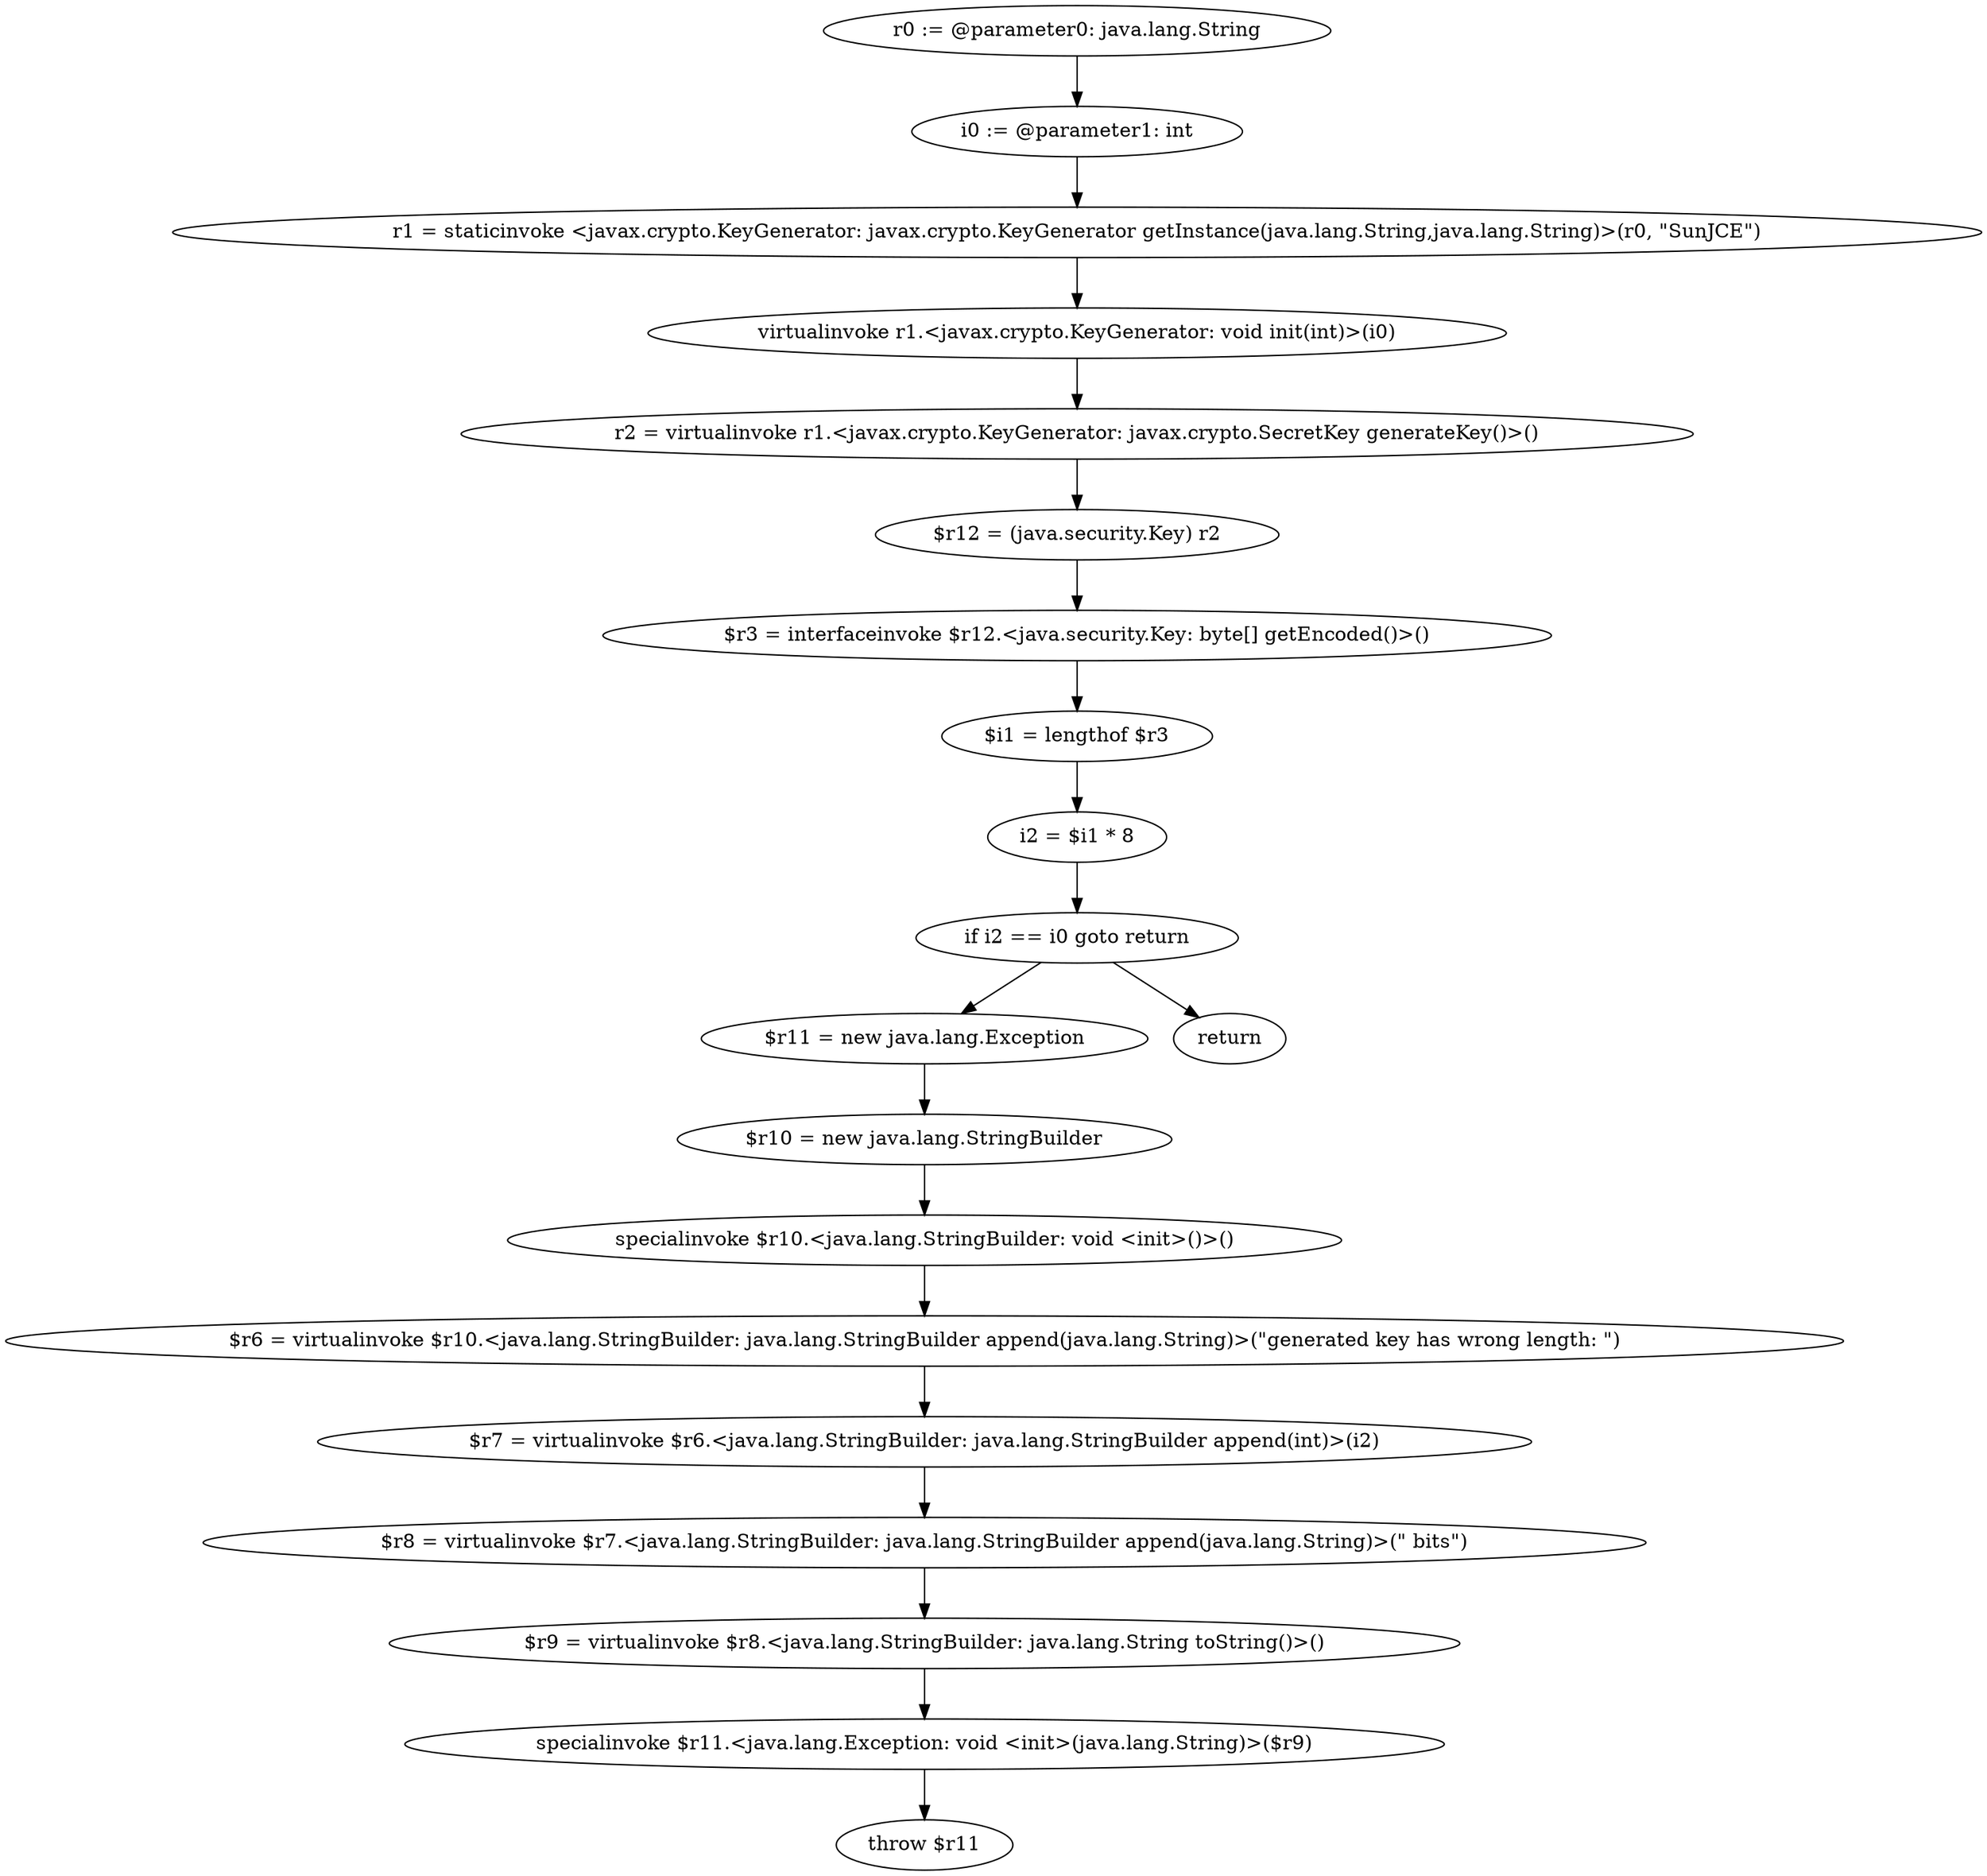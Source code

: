 digraph "unitGraph" {
    "r0 := @parameter0: java.lang.String"
    "i0 := @parameter1: int"
    "r1 = staticinvoke <javax.crypto.KeyGenerator: javax.crypto.KeyGenerator getInstance(java.lang.String,java.lang.String)>(r0, \"SunJCE\")"
    "virtualinvoke r1.<javax.crypto.KeyGenerator: void init(int)>(i0)"
    "r2 = virtualinvoke r1.<javax.crypto.KeyGenerator: javax.crypto.SecretKey generateKey()>()"
    "$r12 = (java.security.Key) r2"
    "$r3 = interfaceinvoke $r12.<java.security.Key: byte[] getEncoded()>()"
    "$i1 = lengthof $r3"
    "i2 = $i1 * 8"
    "if i2 == i0 goto return"
    "$r11 = new java.lang.Exception"
    "$r10 = new java.lang.StringBuilder"
    "specialinvoke $r10.<java.lang.StringBuilder: void <init>()>()"
    "$r6 = virtualinvoke $r10.<java.lang.StringBuilder: java.lang.StringBuilder append(java.lang.String)>(\"generated key has wrong length: \")"
    "$r7 = virtualinvoke $r6.<java.lang.StringBuilder: java.lang.StringBuilder append(int)>(i2)"
    "$r8 = virtualinvoke $r7.<java.lang.StringBuilder: java.lang.StringBuilder append(java.lang.String)>(\" bits\")"
    "$r9 = virtualinvoke $r8.<java.lang.StringBuilder: java.lang.String toString()>()"
    "specialinvoke $r11.<java.lang.Exception: void <init>(java.lang.String)>($r9)"
    "throw $r11"
    "return"
    "r0 := @parameter0: java.lang.String"->"i0 := @parameter1: int";
    "i0 := @parameter1: int"->"r1 = staticinvoke <javax.crypto.KeyGenerator: javax.crypto.KeyGenerator getInstance(java.lang.String,java.lang.String)>(r0, \"SunJCE\")";
    "r1 = staticinvoke <javax.crypto.KeyGenerator: javax.crypto.KeyGenerator getInstance(java.lang.String,java.lang.String)>(r0, \"SunJCE\")"->"virtualinvoke r1.<javax.crypto.KeyGenerator: void init(int)>(i0)";
    "virtualinvoke r1.<javax.crypto.KeyGenerator: void init(int)>(i0)"->"r2 = virtualinvoke r1.<javax.crypto.KeyGenerator: javax.crypto.SecretKey generateKey()>()";
    "r2 = virtualinvoke r1.<javax.crypto.KeyGenerator: javax.crypto.SecretKey generateKey()>()"->"$r12 = (java.security.Key) r2";
    "$r12 = (java.security.Key) r2"->"$r3 = interfaceinvoke $r12.<java.security.Key: byte[] getEncoded()>()";
    "$r3 = interfaceinvoke $r12.<java.security.Key: byte[] getEncoded()>()"->"$i1 = lengthof $r3";
    "$i1 = lengthof $r3"->"i2 = $i1 * 8";
    "i2 = $i1 * 8"->"if i2 == i0 goto return";
    "if i2 == i0 goto return"->"$r11 = new java.lang.Exception";
    "if i2 == i0 goto return"->"return";
    "$r11 = new java.lang.Exception"->"$r10 = new java.lang.StringBuilder";
    "$r10 = new java.lang.StringBuilder"->"specialinvoke $r10.<java.lang.StringBuilder: void <init>()>()";
    "specialinvoke $r10.<java.lang.StringBuilder: void <init>()>()"->"$r6 = virtualinvoke $r10.<java.lang.StringBuilder: java.lang.StringBuilder append(java.lang.String)>(\"generated key has wrong length: \")";
    "$r6 = virtualinvoke $r10.<java.lang.StringBuilder: java.lang.StringBuilder append(java.lang.String)>(\"generated key has wrong length: \")"->"$r7 = virtualinvoke $r6.<java.lang.StringBuilder: java.lang.StringBuilder append(int)>(i2)";
    "$r7 = virtualinvoke $r6.<java.lang.StringBuilder: java.lang.StringBuilder append(int)>(i2)"->"$r8 = virtualinvoke $r7.<java.lang.StringBuilder: java.lang.StringBuilder append(java.lang.String)>(\" bits\")";
    "$r8 = virtualinvoke $r7.<java.lang.StringBuilder: java.lang.StringBuilder append(java.lang.String)>(\" bits\")"->"$r9 = virtualinvoke $r8.<java.lang.StringBuilder: java.lang.String toString()>()";
    "$r9 = virtualinvoke $r8.<java.lang.StringBuilder: java.lang.String toString()>()"->"specialinvoke $r11.<java.lang.Exception: void <init>(java.lang.String)>($r9)";
    "specialinvoke $r11.<java.lang.Exception: void <init>(java.lang.String)>($r9)"->"throw $r11";
}

